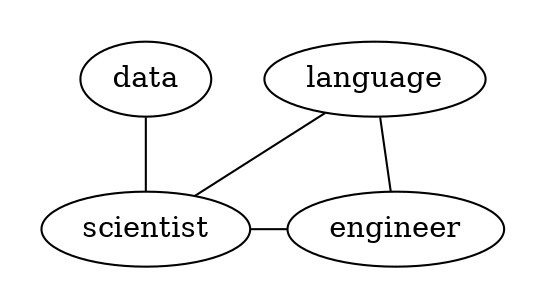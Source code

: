 Graph {
  subgraph cluster {
    language -- engineer;
    data -- scientist;
    language -- scientist;
    scientist -- engineer [constraint=false];
    graph[style=invis];
  }
}
